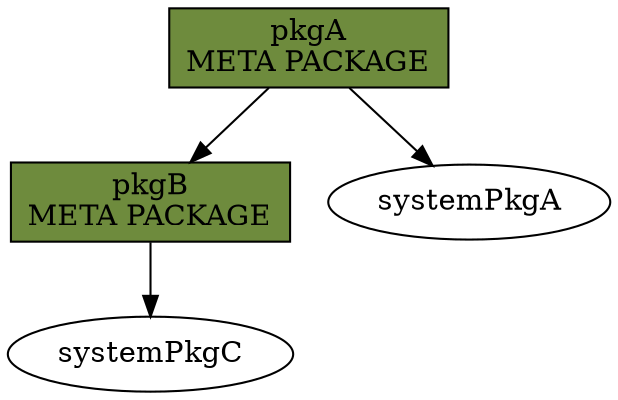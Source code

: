digraph Dependencies {
pkgA [shape=box style="filled" fillcolor=darkolivegreen4 label="pkgA\nMETA PACKAGE"]
pkgB [shape=box style="filled" fillcolor=darkolivegreen4 label="pkgB\nMETA PACKAGE"]
pkgA -> systemPkgA
pkgA -> pkgB
pkgB -> systemPkgC
}
